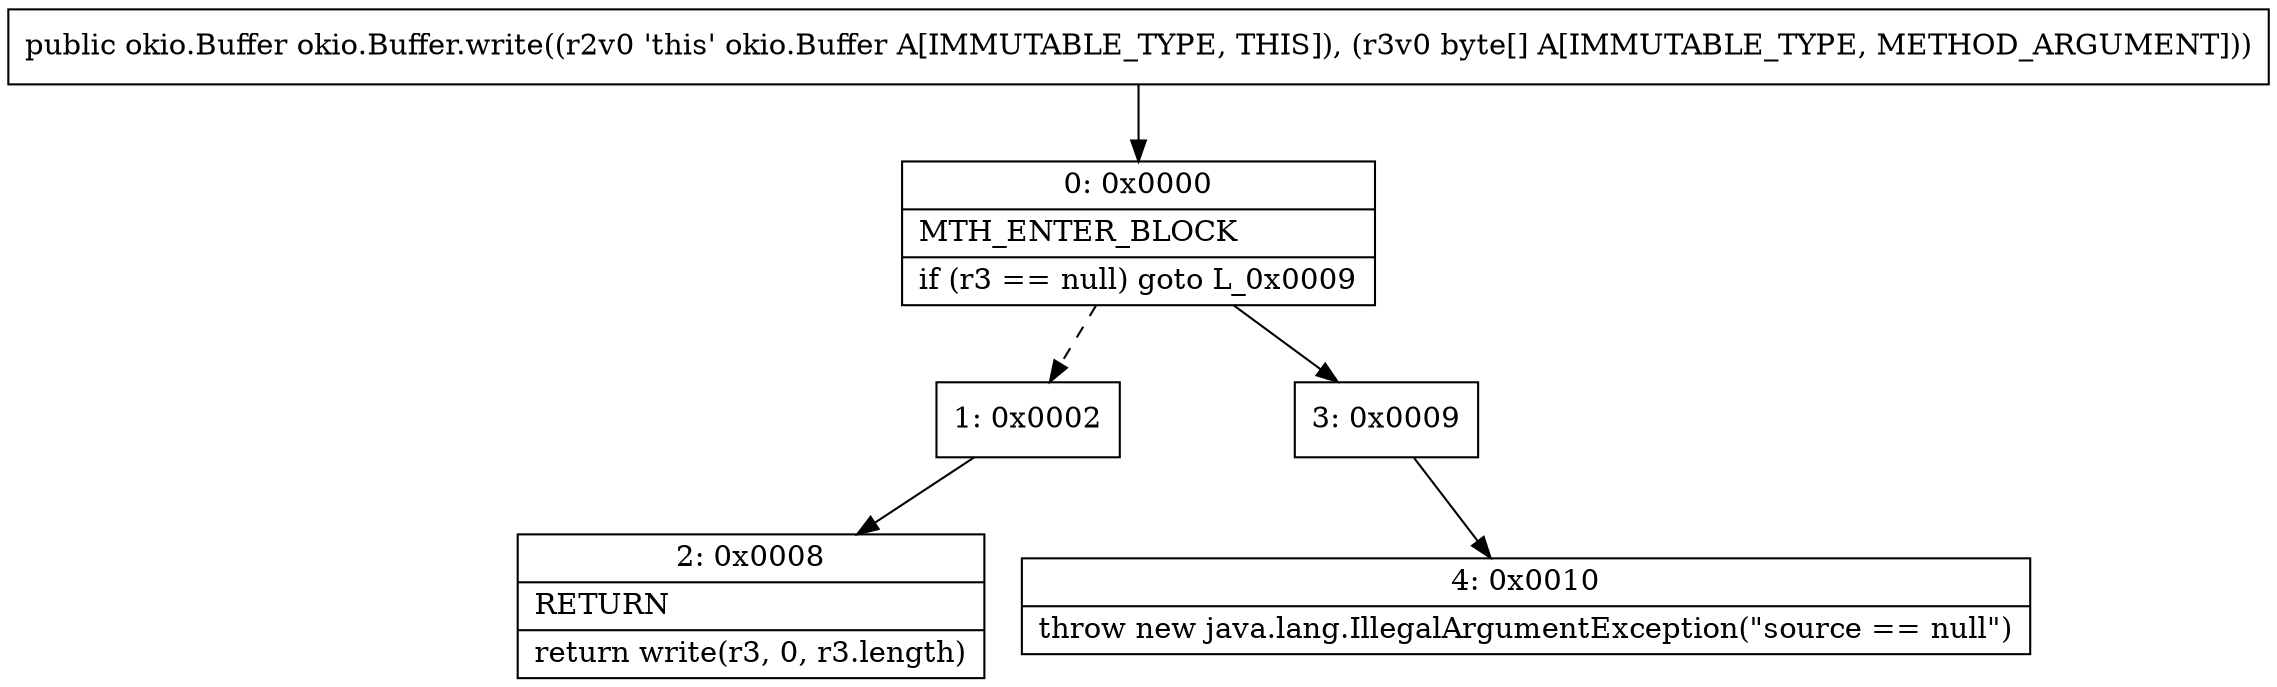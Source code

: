 digraph "CFG forokio.Buffer.write([B)Lokio\/Buffer;" {
Node_0 [shape=record,label="{0\:\ 0x0000|MTH_ENTER_BLOCK\l|if (r3 == null) goto L_0x0009\l}"];
Node_1 [shape=record,label="{1\:\ 0x0002}"];
Node_2 [shape=record,label="{2\:\ 0x0008|RETURN\l|return write(r3, 0, r3.length)\l}"];
Node_3 [shape=record,label="{3\:\ 0x0009}"];
Node_4 [shape=record,label="{4\:\ 0x0010|throw new java.lang.IllegalArgumentException(\"source == null\")\l}"];
MethodNode[shape=record,label="{public okio.Buffer okio.Buffer.write((r2v0 'this' okio.Buffer A[IMMUTABLE_TYPE, THIS]), (r3v0 byte[] A[IMMUTABLE_TYPE, METHOD_ARGUMENT])) }"];
MethodNode -> Node_0;
Node_0 -> Node_1[style=dashed];
Node_0 -> Node_3;
Node_1 -> Node_2;
Node_3 -> Node_4;
}

